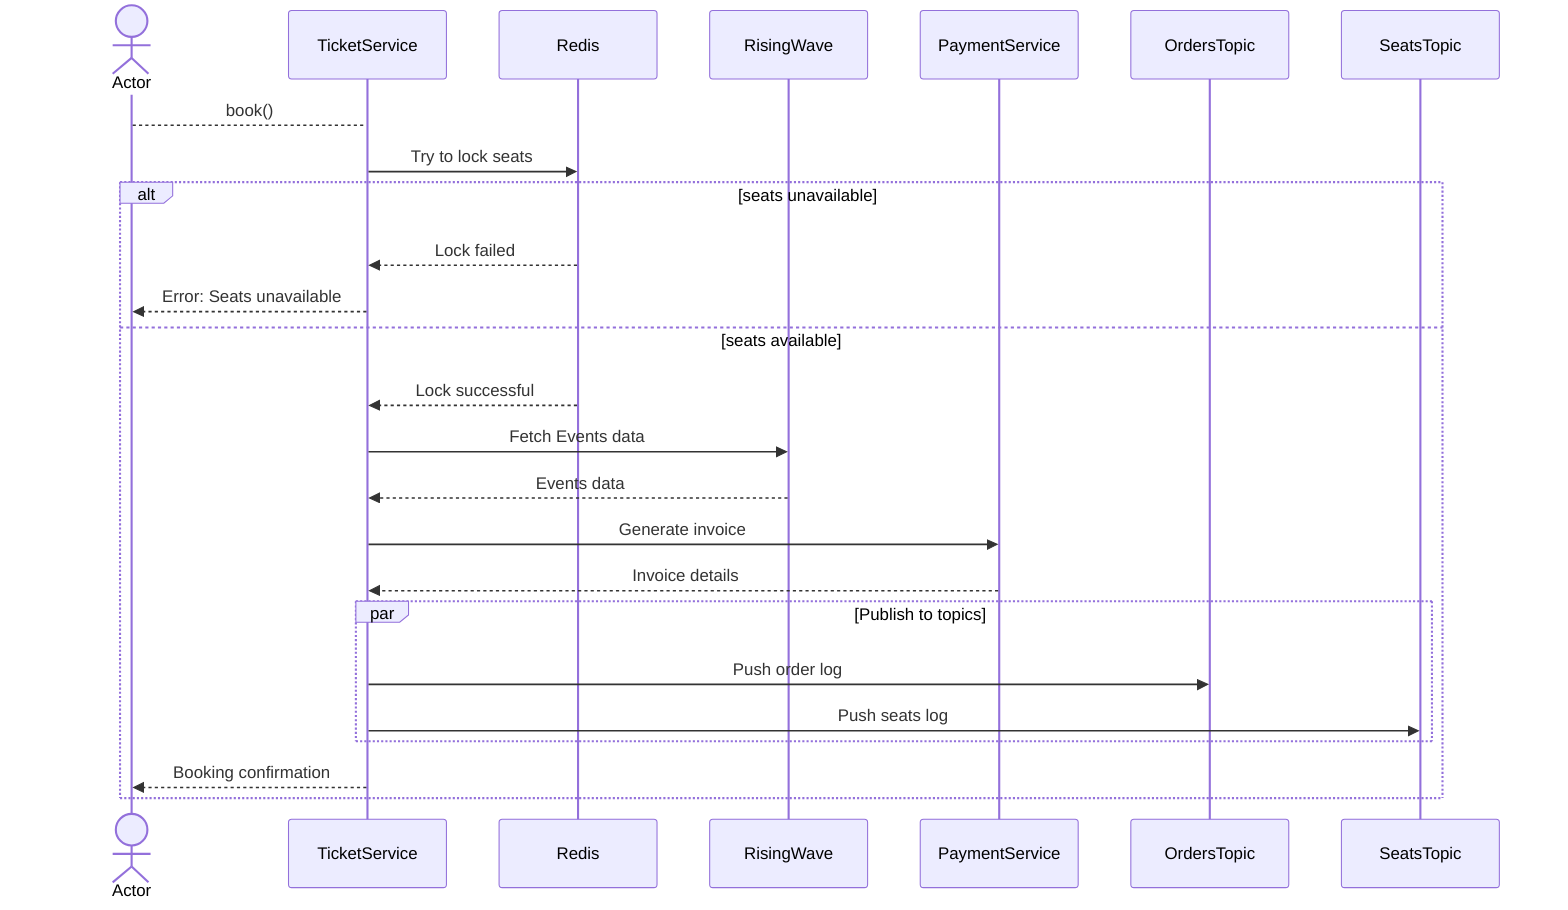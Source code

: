 sequenceDiagram
    actor A as Actor
    participant TS as TicketService
    participant R as Redis
    participant RW as RisingWave
    participant PS as PaymentService
    participant OT as OrdersTopic
    participant ST as SeatsTopic

    A-->TS: book()
    TS->>R: Try to lock seats
    
    alt seats unavailable
        R-->>TS: Lock failed
        TS-->>A: Error: Seats unavailable
    else seats available
        R-->>TS: Lock successful
        TS->>RW: Fetch Events data
        RW-->>TS: Events data
        
        TS->>PS: Generate invoice
        PS-->>TS: Invoice details
        
        par Publish to topics
            TS->>OT: Push order log
            TS->>ST: Push seats log
        end
        
        TS-->>A: Booking confirmation
    end